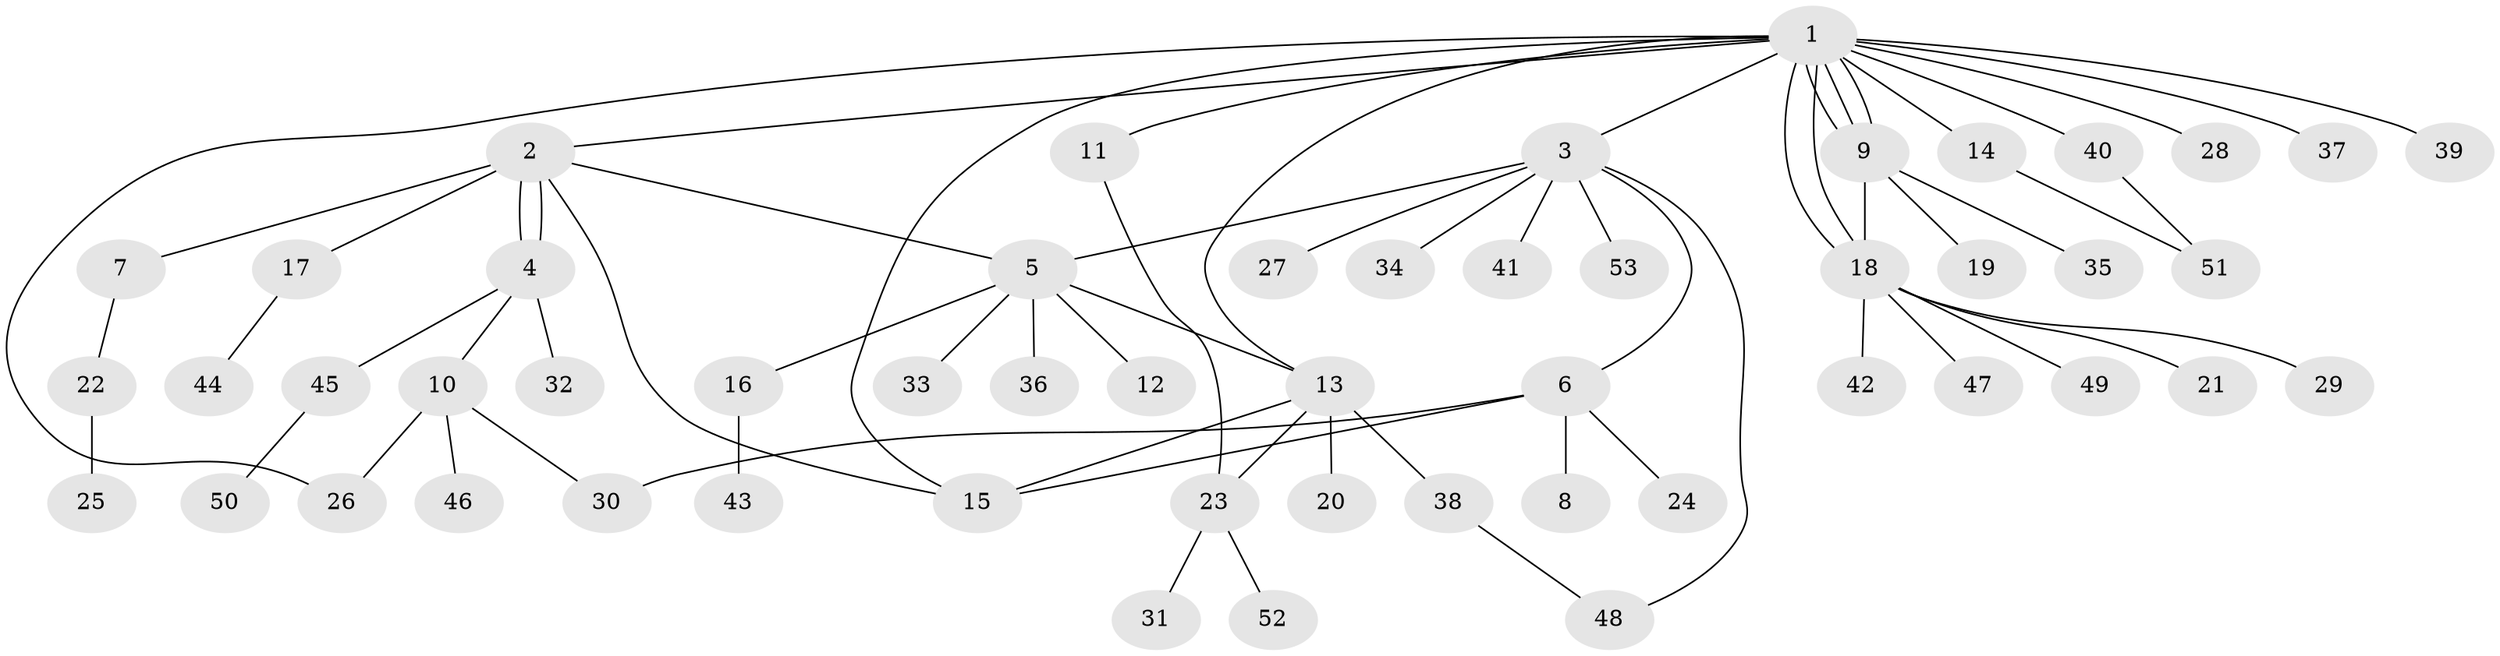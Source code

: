 // Generated by graph-tools (version 1.1) at 2025/48/03/09/25 04:48:22]
// undirected, 53 vertices, 67 edges
graph export_dot {
graph [start="1"]
  node [color=gray90,style=filled];
  1;
  2;
  3;
  4;
  5;
  6;
  7;
  8;
  9;
  10;
  11;
  12;
  13;
  14;
  15;
  16;
  17;
  18;
  19;
  20;
  21;
  22;
  23;
  24;
  25;
  26;
  27;
  28;
  29;
  30;
  31;
  32;
  33;
  34;
  35;
  36;
  37;
  38;
  39;
  40;
  41;
  42;
  43;
  44;
  45;
  46;
  47;
  48;
  49;
  50;
  51;
  52;
  53;
  1 -- 2;
  1 -- 3;
  1 -- 9;
  1 -- 9;
  1 -- 9;
  1 -- 11;
  1 -- 13;
  1 -- 14;
  1 -- 15;
  1 -- 18;
  1 -- 18;
  1 -- 26;
  1 -- 28;
  1 -- 37;
  1 -- 39;
  1 -- 40;
  2 -- 4;
  2 -- 4;
  2 -- 5;
  2 -- 7;
  2 -- 15;
  2 -- 17;
  3 -- 5;
  3 -- 6;
  3 -- 27;
  3 -- 34;
  3 -- 41;
  3 -- 48;
  3 -- 53;
  4 -- 10;
  4 -- 32;
  4 -- 45;
  5 -- 12;
  5 -- 13;
  5 -- 16;
  5 -- 33;
  5 -- 36;
  6 -- 8;
  6 -- 15;
  6 -- 24;
  6 -- 30;
  7 -- 22;
  9 -- 18;
  9 -- 19;
  9 -- 35;
  10 -- 26;
  10 -- 30;
  10 -- 46;
  11 -- 23;
  13 -- 15;
  13 -- 20;
  13 -- 23;
  13 -- 38;
  14 -- 51;
  16 -- 43;
  17 -- 44;
  18 -- 21;
  18 -- 29;
  18 -- 42;
  18 -- 47;
  18 -- 49;
  22 -- 25;
  23 -- 31;
  23 -- 52;
  38 -- 48;
  40 -- 51;
  45 -- 50;
}
